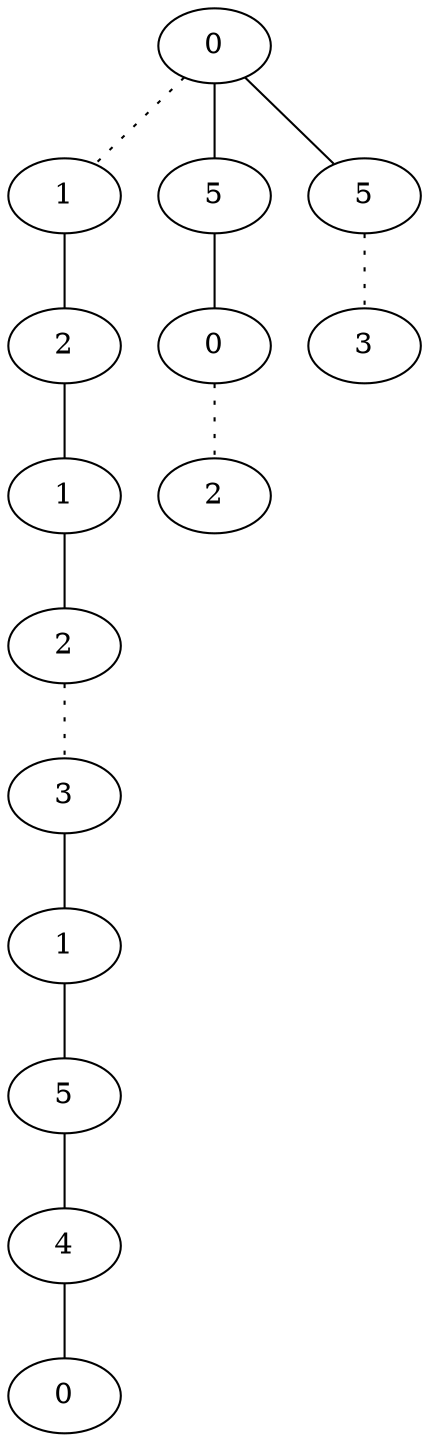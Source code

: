 graph {
a0[label=0];
a1[label=1];
a2[label=2];
a3[label=1];
a4[label=2];
a5[label=3];
a6[label=1];
a7[label=5];
a8[label=4];
a9[label=0];
a10[label=5];
a11[label=0];
a12[label=2];
a13[label=5];
a14[label=3];
a0 -- a1 [style=dotted];
a0 -- a10;
a0 -- a13;
a1 -- a2;
a2 -- a3;
a3 -- a4;
a4 -- a5 [style=dotted];
a5 -- a6;
a6 -- a7;
a7 -- a8;
a8 -- a9;
a10 -- a11;
a11 -- a12 [style=dotted];
a13 -- a14 [style=dotted];
}
